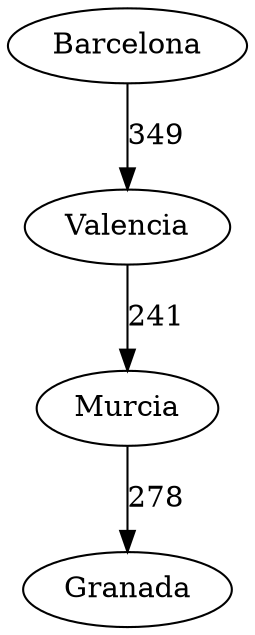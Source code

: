 digraph D {

	Barcelona[label="Barcelona"]
	Valencia[label="Valencia"]
	Barcelona -> Valencia [label="349"]
	Murcia[label="Murcia"]
	Valencia -> Murcia [label="241"]
	Granada[label="Granada"]
	Murcia -> Granada [label="278"]

}